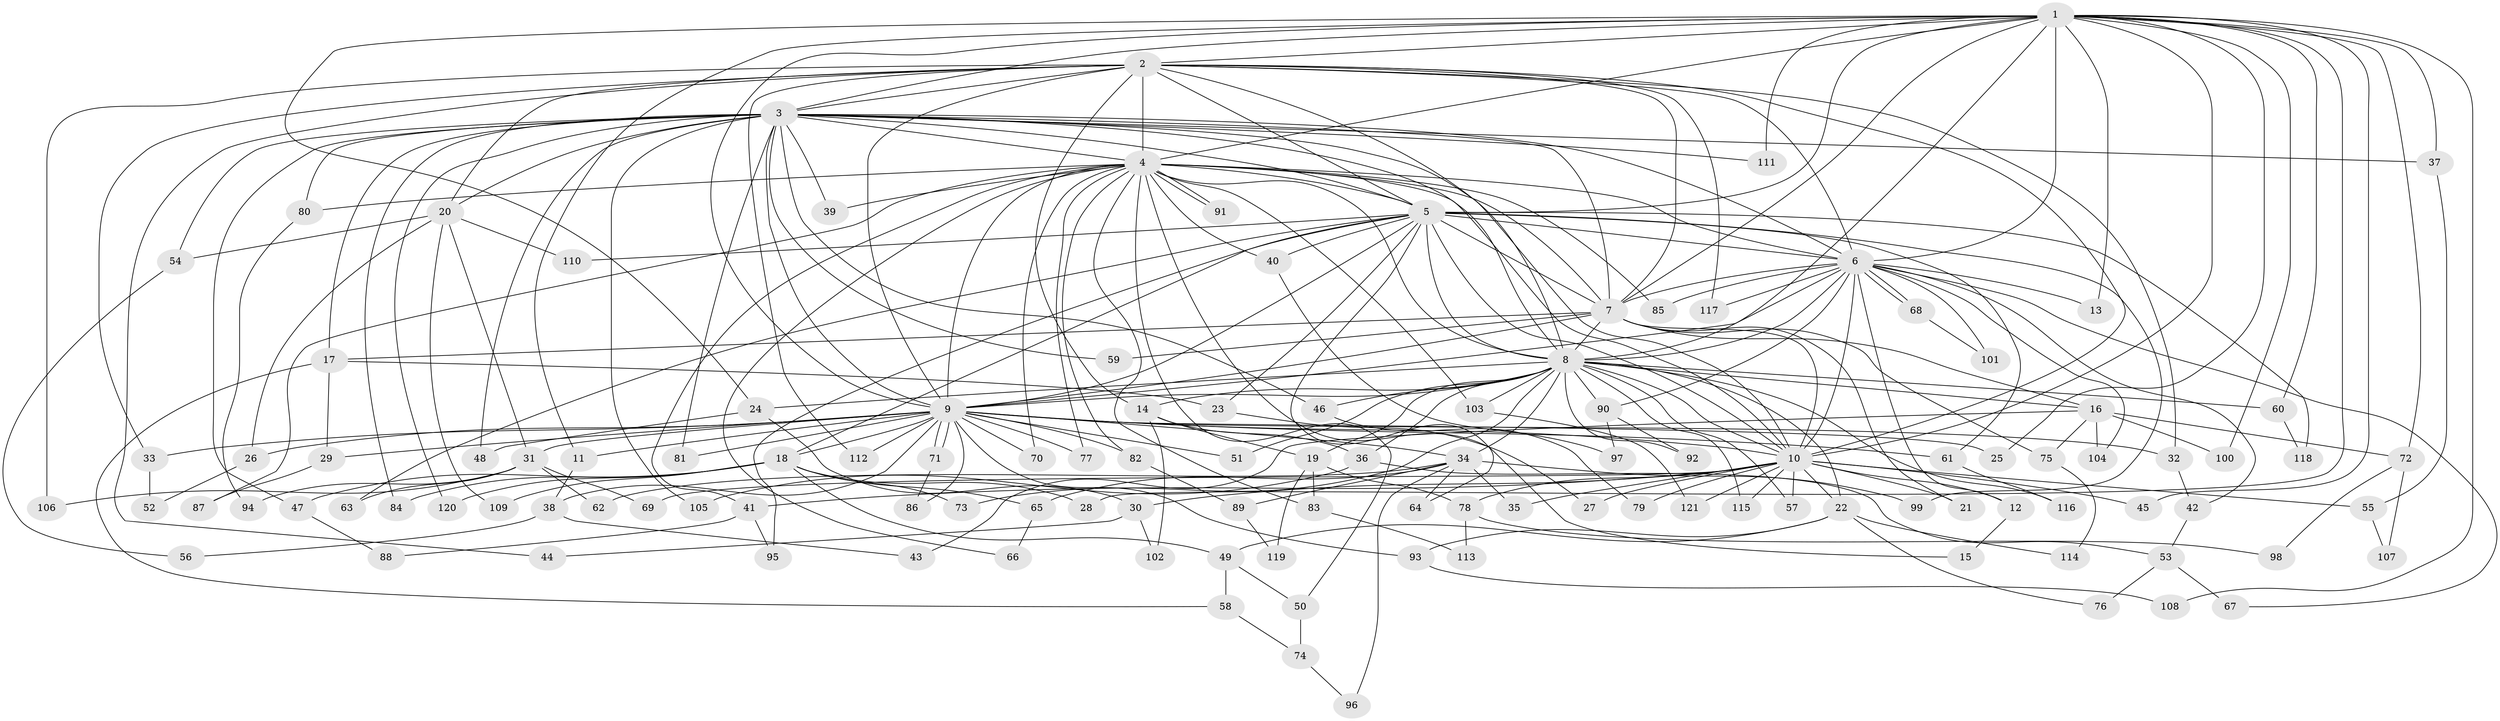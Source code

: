 // coarse degree distribution, {3: 0.2653061224489796, 18: 0.04081632653061224, 19: 0.02040816326530612, 4: 0.12244897959183673, 5: 0.04081632653061224, 8: 0.08163265306122448, 2: 0.14285714285714285, 21: 0.061224489795918366, 1: 0.061224489795918366, 6: 0.061224489795918366, 7: 0.02040816326530612, 13: 0.02040816326530612, 16: 0.02040816326530612, 15: 0.02040816326530612, 9: 0.02040816326530612}
// Generated by graph-tools (version 1.1) at 2025/36/03/04/25 23:36:18]
// undirected, 121 vertices, 267 edges
graph export_dot {
  node [color=gray90,style=filled];
  1;
  2;
  3;
  4;
  5;
  6;
  7;
  8;
  9;
  10;
  11;
  12;
  13;
  14;
  15;
  16;
  17;
  18;
  19;
  20;
  21;
  22;
  23;
  24;
  25;
  26;
  27;
  28;
  29;
  30;
  31;
  32;
  33;
  34;
  35;
  36;
  37;
  38;
  39;
  40;
  41;
  42;
  43;
  44;
  45;
  46;
  47;
  48;
  49;
  50;
  51;
  52;
  53;
  54;
  55;
  56;
  57;
  58;
  59;
  60;
  61;
  62;
  63;
  64;
  65;
  66;
  67;
  68;
  69;
  70;
  71;
  72;
  73;
  74;
  75;
  76;
  77;
  78;
  79;
  80;
  81;
  82;
  83;
  84;
  85;
  86;
  87;
  88;
  89;
  90;
  91;
  92;
  93;
  94;
  95;
  96;
  97;
  98;
  99;
  100;
  101;
  102;
  103;
  104;
  105;
  106;
  107;
  108;
  109;
  110;
  111;
  112;
  113;
  114;
  115;
  116;
  117;
  118;
  119;
  120;
  121;
  1 -- 2;
  1 -- 3;
  1 -- 4;
  1 -- 5;
  1 -- 6;
  1 -- 7;
  1 -- 8;
  1 -- 9;
  1 -- 10;
  1 -- 11;
  1 -- 13;
  1 -- 24;
  1 -- 25;
  1 -- 28;
  1 -- 37;
  1 -- 45;
  1 -- 60;
  1 -- 72;
  1 -- 100;
  1 -- 108;
  1 -- 111;
  2 -- 3;
  2 -- 4;
  2 -- 5;
  2 -- 6;
  2 -- 7;
  2 -- 8;
  2 -- 9;
  2 -- 10;
  2 -- 14;
  2 -- 20;
  2 -- 32;
  2 -- 33;
  2 -- 44;
  2 -- 106;
  2 -- 112;
  2 -- 117;
  3 -- 4;
  3 -- 5;
  3 -- 6;
  3 -- 7;
  3 -- 8;
  3 -- 9;
  3 -- 10;
  3 -- 17;
  3 -- 20;
  3 -- 37;
  3 -- 39;
  3 -- 46;
  3 -- 47;
  3 -- 48;
  3 -- 54;
  3 -- 59;
  3 -- 80;
  3 -- 81;
  3 -- 84;
  3 -- 105;
  3 -- 111;
  3 -- 120;
  4 -- 5;
  4 -- 6;
  4 -- 7;
  4 -- 8;
  4 -- 9;
  4 -- 10;
  4 -- 15;
  4 -- 39;
  4 -- 40;
  4 -- 41;
  4 -- 50;
  4 -- 66;
  4 -- 70;
  4 -- 77;
  4 -- 80;
  4 -- 82;
  4 -- 83;
  4 -- 85;
  4 -- 87;
  4 -- 91;
  4 -- 91;
  4 -- 103;
  5 -- 6;
  5 -- 7;
  5 -- 8;
  5 -- 9;
  5 -- 10;
  5 -- 18;
  5 -- 23;
  5 -- 40;
  5 -- 61;
  5 -- 63;
  5 -- 64;
  5 -- 95;
  5 -- 99;
  5 -- 110;
  5 -- 118;
  6 -- 7;
  6 -- 8;
  6 -- 9;
  6 -- 10;
  6 -- 12;
  6 -- 13;
  6 -- 42;
  6 -- 67;
  6 -- 68;
  6 -- 68;
  6 -- 85;
  6 -- 90;
  6 -- 101;
  6 -- 104;
  6 -- 117;
  7 -- 8;
  7 -- 9;
  7 -- 10;
  7 -- 16;
  7 -- 17;
  7 -- 21;
  7 -- 59;
  7 -- 75;
  8 -- 9;
  8 -- 10;
  8 -- 14;
  8 -- 16;
  8 -- 19;
  8 -- 22;
  8 -- 24;
  8 -- 34;
  8 -- 36;
  8 -- 46;
  8 -- 51;
  8 -- 57;
  8 -- 60;
  8 -- 73;
  8 -- 90;
  8 -- 92;
  8 -- 103;
  8 -- 115;
  8 -- 116;
  9 -- 10;
  9 -- 11;
  9 -- 18;
  9 -- 25;
  9 -- 26;
  9 -- 29;
  9 -- 31;
  9 -- 32;
  9 -- 33;
  9 -- 34;
  9 -- 38;
  9 -- 51;
  9 -- 61;
  9 -- 70;
  9 -- 71;
  9 -- 71;
  9 -- 77;
  9 -- 81;
  9 -- 82;
  9 -- 86;
  9 -- 93;
  9 -- 112;
  10 -- 12;
  10 -- 21;
  10 -- 22;
  10 -- 27;
  10 -- 30;
  10 -- 35;
  10 -- 41;
  10 -- 45;
  10 -- 55;
  10 -- 57;
  10 -- 69;
  10 -- 78;
  10 -- 79;
  10 -- 115;
  10 -- 121;
  11 -- 38;
  12 -- 15;
  14 -- 19;
  14 -- 36;
  14 -- 102;
  16 -- 43;
  16 -- 72;
  16 -- 75;
  16 -- 100;
  16 -- 104;
  17 -- 23;
  17 -- 29;
  17 -- 58;
  18 -- 28;
  18 -- 47;
  18 -- 49;
  18 -- 65;
  18 -- 73;
  18 -- 84;
  18 -- 109;
  18 -- 120;
  19 -- 78;
  19 -- 83;
  19 -- 119;
  20 -- 26;
  20 -- 31;
  20 -- 54;
  20 -- 109;
  20 -- 110;
  22 -- 49;
  22 -- 76;
  22 -- 93;
  22 -- 114;
  23 -- 27;
  24 -- 30;
  24 -- 48;
  26 -- 52;
  29 -- 87;
  30 -- 44;
  30 -- 102;
  31 -- 62;
  31 -- 63;
  31 -- 69;
  31 -- 94;
  31 -- 106;
  32 -- 42;
  33 -- 52;
  34 -- 35;
  34 -- 62;
  34 -- 64;
  34 -- 65;
  34 -- 89;
  34 -- 96;
  34 -- 99;
  36 -- 53;
  36 -- 105;
  37 -- 55;
  38 -- 43;
  38 -- 56;
  40 -- 97;
  41 -- 88;
  41 -- 95;
  42 -- 53;
  46 -- 79;
  47 -- 88;
  49 -- 50;
  49 -- 58;
  50 -- 74;
  53 -- 67;
  53 -- 76;
  54 -- 56;
  55 -- 107;
  58 -- 74;
  60 -- 118;
  61 -- 116;
  65 -- 66;
  68 -- 101;
  71 -- 86;
  72 -- 98;
  72 -- 107;
  74 -- 96;
  75 -- 114;
  78 -- 98;
  78 -- 113;
  80 -- 94;
  82 -- 89;
  83 -- 113;
  89 -- 119;
  90 -- 92;
  90 -- 97;
  93 -- 108;
  103 -- 121;
}
